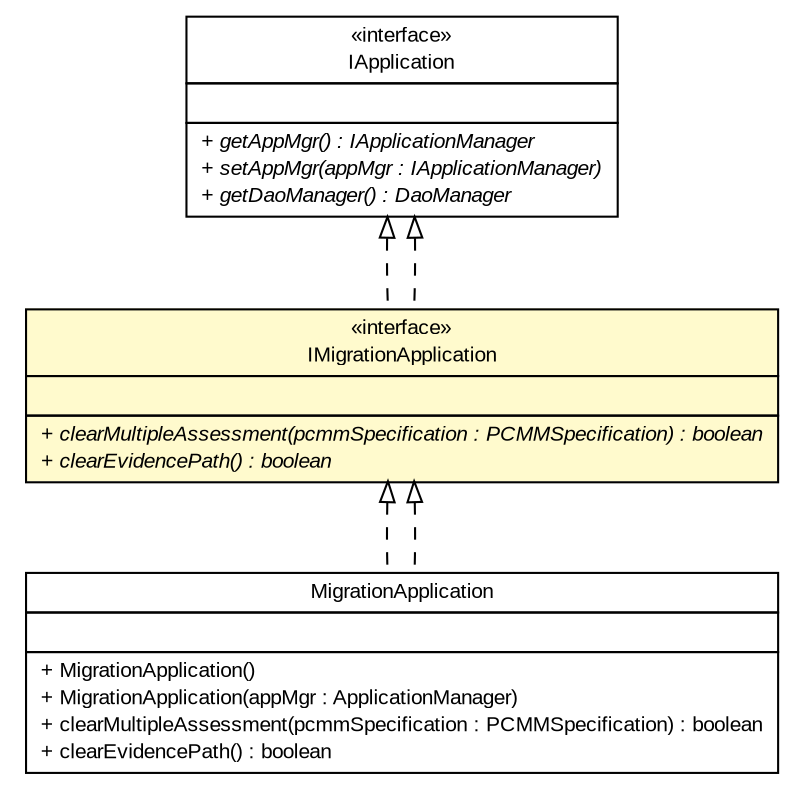 #!/usr/local/bin/dot
#
# Class diagram 
# Generated by UMLGraph version R5_6-24-gf6e263 (http://www.umlgraph.org/)
#

digraph G {
	edge [fontname="arial",fontsize=10,labelfontname="arial",labelfontsize=10];
	node [fontname="arial",fontsize=10,shape=plaintext];
	nodesep=0.25;
	ranksep=0.5;
	// gov.sandia.cf.application.IApplication
	c166182 [label=<<table title="gov.sandia.cf.application.IApplication" border="0" cellborder="1" cellspacing="0" cellpadding="2" port="p" href="./IApplication.html">
		<tr><td><table border="0" cellspacing="0" cellpadding="1">
<tr><td align="center" balign="center"> &#171;interface&#187; </td></tr>
<tr><td align="center" balign="center"> IApplication </td></tr>
		</table></td></tr>
		<tr><td><table border="0" cellspacing="0" cellpadding="1">
<tr><td align="left" balign="left">  </td></tr>
		</table></td></tr>
		<tr><td><table border="0" cellspacing="0" cellpadding="1">
<tr><td align="left" balign="left"><font face="arial italic" point-size="10.0"> + getAppMgr() : IApplicationManager </font></td></tr>
<tr><td align="left" balign="left"><font face="arial italic" point-size="10.0"> + setAppMgr(appMgr : IApplicationManager) </font></td></tr>
<tr><td align="left" balign="left"><font face="arial italic" point-size="10.0"> + getDaoManager() : DaoManager </font></td></tr>
		</table></td></tr>
		</table>>, URL="./IApplication.html", fontname="arial", fontcolor="black", fontsize=10.0];
	// gov.sandia.cf.application.IMigrationApplication
	c166196 [label=<<table title="gov.sandia.cf.application.IMigrationApplication" border="0" cellborder="1" cellspacing="0" cellpadding="2" port="p" bgcolor="lemonChiffon" href="./IMigrationApplication.html">
		<tr><td><table border="0" cellspacing="0" cellpadding="1">
<tr><td align="center" balign="center"> &#171;interface&#187; </td></tr>
<tr><td align="center" balign="center"> IMigrationApplication </td></tr>
		</table></td></tr>
		<tr><td><table border="0" cellspacing="0" cellpadding="1">
<tr><td align="left" balign="left">  </td></tr>
		</table></td></tr>
		<tr><td><table border="0" cellspacing="0" cellpadding="1">
<tr><td align="left" balign="left"><font face="arial italic" point-size="10.0"> + clearMultipleAssessment(pcmmSpecification : PCMMSpecification) : boolean </font></td></tr>
<tr><td align="left" balign="left"><font face="arial italic" point-size="10.0"> + clearEvidencePath() : boolean </font></td></tr>
		</table></td></tr>
		</table>>, URL="./IMigrationApplication.html", fontname="arial", fontcolor="black", fontsize=10.0];
	// gov.sandia.cf.application.impl.MigrationApplication
	c166209 [label=<<table title="gov.sandia.cf.application.impl.MigrationApplication" border="0" cellborder="1" cellspacing="0" cellpadding="2" port="p" href="./impl/MigrationApplication.html">
		<tr><td><table border="0" cellspacing="0" cellpadding="1">
<tr><td align="center" balign="center"> MigrationApplication </td></tr>
		</table></td></tr>
		<tr><td><table border="0" cellspacing="0" cellpadding="1">
<tr><td align="left" balign="left">  </td></tr>
		</table></td></tr>
		<tr><td><table border="0" cellspacing="0" cellpadding="1">
<tr><td align="left" balign="left"> + MigrationApplication() </td></tr>
<tr><td align="left" balign="left"> + MigrationApplication(appMgr : ApplicationManager) </td></tr>
<tr><td align="left" balign="left"> + clearMultipleAssessment(pcmmSpecification : PCMMSpecification) : boolean </td></tr>
<tr><td align="left" balign="left"> + clearEvidencePath() : boolean </td></tr>
		</table></td></tr>
		</table>>, URL="./impl/MigrationApplication.html", fontname="arial", fontcolor="black", fontsize=10.0];
	//gov.sandia.cf.application.IMigrationApplication implements gov.sandia.cf.application.IApplication
	c166182:p -> c166196:p [dir=back,arrowtail=empty,style=dashed];
	//gov.sandia.cf.application.impl.MigrationApplication implements gov.sandia.cf.application.IMigrationApplication
	c166196:p -> c166209:p [dir=back,arrowtail=empty,style=dashed];
	//gov.sandia.cf.application.IMigrationApplication implements gov.sandia.cf.application.IApplication
	c166182:p -> c166196:p [dir=back,arrowtail=empty,style=dashed];
	//gov.sandia.cf.application.impl.MigrationApplication implements gov.sandia.cf.application.IMigrationApplication
	c166196:p -> c166209:p [dir=back,arrowtail=empty,style=dashed];
}

